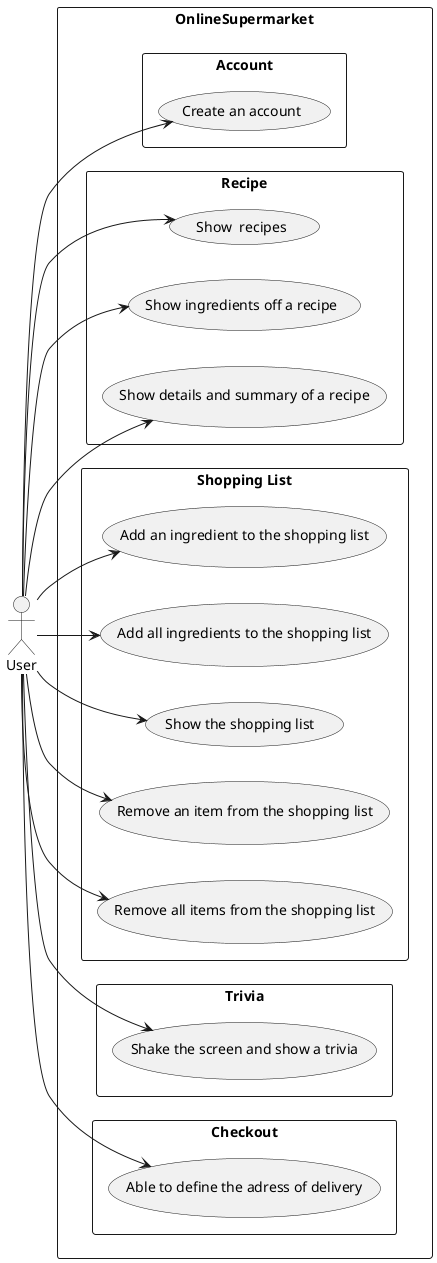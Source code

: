 @startuml
left to right direction

actor User
rectangle "OnlineSupermarket"{
rectangle "Account" {
    User --> (Create an account)

}

rectangle "Recipe"{
User --> (Show  recipes)
User -->(Show ingredients off a recipe)
User -->(Show details and summary of a recipe)

}

rectangle "Shopping List" {

    User -->(Add an ingredient to the shopping list)
    User -->(Add all ingredients to the shopping list)

    User -->(Show the shopping list )
    User -->(Remove an item from the shopping list)
    User -->(Remove all items from the shopping list)

}

rectangle "Trivia"{
User-->(Shake the screen and show a trivia)
}
rectangle "Checkout"{
User-->(Able to define the adress of delivery)
}


@enduml

